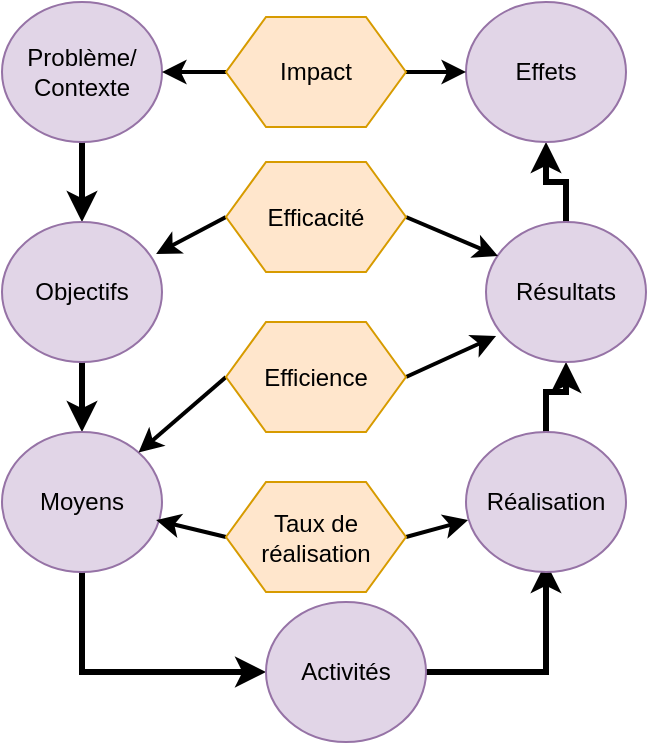 <mxfile version="22.0.6" type="github">
  <diagram name="Page-1" id="A2HgGOYnbQZKl4bB1F2a">
    <mxGraphModel dx="1050" dy="531" grid="1" gridSize="10" guides="1" tooltips="1" connect="1" arrows="1" fold="1" page="1" pageScale="1" pageWidth="827" pageHeight="1169" math="0" shadow="0">
      <root>
        <mxCell id="0" />
        <mxCell id="1" parent="0" />
        <mxCell id="Z3QHluoulCaiBbV5o6jy-8" style="edgeStyle=orthogonalEdgeStyle;rounded=0;orthogonalLoop=1;jettySize=auto;html=1;entryX=0.5;entryY=0;entryDx=0;entryDy=0;strokeWidth=3;" edge="1" parent="1" source="Z3QHluoulCaiBbV5o6jy-1" target="Z3QHluoulCaiBbV5o6jy-2">
          <mxGeometry relative="1" as="geometry" />
        </mxCell>
        <mxCell id="Z3QHluoulCaiBbV5o6jy-1" value="&lt;div&gt;Problème/&lt;/div&gt;&lt;div&gt;Contexte&lt;br&gt;&lt;/div&gt;" style="ellipse;whiteSpace=wrap;html=1;fillColor=#e1d5e7;strokeColor=#9673a6;" vertex="1" parent="1">
          <mxGeometry x="78" y="50" width="80" height="70" as="geometry" />
        </mxCell>
        <mxCell id="Z3QHluoulCaiBbV5o6jy-9" style="edgeStyle=orthogonalEdgeStyle;rounded=0;orthogonalLoop=1;jettySize=auto;html=1;entryX=0.5;entryY=0;entryDx=0;entryDy=0;strokeWidth=3;" edge="1" parent="1" source="Z3QHluoulCaiBbV5o6jy-2" target="Z3QHluoulCaiBbV5o6jy-3">
          <mxGeometry relative="1" as="geometry" />
        </mxCell>
        <mxCell id="Z3QHluoulCaiBbV5o6jy-2" value="&lt;div&gt;Objectifs&lt;br&gt;&lt;/div&gt;" style="ellipse;whiteSpace=wrap;html=1;fillColor=#e1d5e7;strokeColor=#9673a6;" vertex="1" parent="1">
          <mxGeometry x="78" y="160" width="80" height="70" as="geometry" />
        </mxCell>
        <mxCell id="Z3QHluoulCaiBbV5o6jy-10" style="edgeStyle=orthogonalEdgeStyle;rounded=0;orthogonalLoop=1;jettySize=auto;html=1;entryX=0;entryY=0.5;entryDx=0;entryDy=0;exitX=0.5;exitY=1;exitDx=0;exitDy=0;strokeWidth=3;" edge="1" parent="1" source="Z3QHluoulCaiBbV5o6jy-3" target="Z3QHluoulCaiBbV5o6jy-4">
          <mxGeometry relative="1" as="geometry" />
        </mxCell>
        <mxCell id="Z3QHluoulCaiBbV5o6jy-3" value="Moyens" style="ellipse;whiteSpace=wrap;html=1;fillColor=#e1d5e7;strokeColor=#9673a6;" vertex="1" parent="1">
          <mxGeometry x="78" y="265" width="80" height="70" as="geometry" />
        </mxCell>
        <mxCell id="Z3QHluoulCaiBbV5o6jy-11" style="edgeStyle=orthogonalEdgeStyle;rounded=0;orthogonalLoop=1;jettySize=auto;html=1;strokeWidth=3;entryX=0.5;entryY=0.929;entryDx=0;entryDy=0;entryPerimeter=0;" edge="1" parent="1" source="Z3QHluoulCaiBbV5o6jy-4" target="Z3QHluoulCaiBbV5o6jy-5">
          <mxGeometry relative="1" as="geometry">
            <mxPoint x="350" y="340" as="targetPoint" />
          </mxGeometry>
        </mxCell>
        <mxCell id="Z3QHluoulCaiBbV5o6jy-4" value="Activités" style="ellipse;whiteSpace=wrap;html=1;fillColor=#e1d5e7;strokeColor=#9673a6;" vertex="1" parent="1">
          <mxGeometry x="210" y="350" width="80" height="70" as="geometry" />
        </mxCell>
        <mxCell id="Z3QHluoulCaiBbV5o6jy-12" style="edgeStyle=orthogonalEdgeStyle;rounded=0;orthogonalLoop=1;jettySize=auto;html=1;entryX=0.5;entryY=1;entryDx=0;entryDy=0;strokeWidth=3;" edge="1" parent="1" source="Z3QHluoulCaiBbV5o6jy-5" target="Z3QHluoulCaiBbV5o6jy-6">
          <mxGeometry relative="1" as="geometry" />
        </mxCell>
        <mxCell id="Z3QHluoulCaiBbV5o6jy-5" value="Réalisation" style="ellipse;whiteSpace=wrap;html=1;fillColor=#e1d5e7;strokeColor=#9673a6;" vertex="1" parent="1">
          <mxGeometry x="310" y="265" width="80" height="70" as="geometry" />
        </mxCell>
        <mxCell id="Z3QHluoulCaiBbV5o6jy-13" style="edgeStyle=orthogonalEdgeStyle;rounded=0;orthogonalLoop=1;jettySize=auto;html=1;entryX=0.5;entryY=1;entryDx=0;entryDy=0;strokeWidth=3;" edge="1" parent="1" source="Z3QHluoulCaiBbV5o6jy-6" target="Z3QHluoulCaiBbV5o6jy-7">
          <mxGeometry relative="1" as="geometry" />
        </mxCell>
        <mxCell id="Z3QHluoulCaiBbV5o6jy-6" value="Résultats" style="ellipse;whiteSpace=wrap;html=1;fillColor=#e1d5e7;strokeColor=#9673a6;" vertex="1" parent="1">
          <mxGeometry x="320" y="160" width="80" height="70" as="geometry" />
        </mxCell>
        <mxCell id="Z3QHluoulCaiBbV5o6jy-7" value="Effets" style="ellipse;whiteSpace=wrap;html=1;fillColor=#e1d5e7;strokeColor=#9673a6;" vertex="1" parent="1">
          <mxGeometry x="310" y="50" width="80" height="70" as="geometry" />
        </mxCell>
        <mxCell id="Z3QHluoulCaiBbV5o6jy-19" value="" style="edgeStyle=orthogonalEdgeStyle;rounded=0;orthogonalLoop=1;jettySize=auto;html=1;strokeWidth=2;" edge="1" parent="1" source="Z3QHluoulCaiBbV5o6jy-16" target="Z3QHluoulCaiBbV5o6jy-7">
          <mxGeometry relative="1" as="geometry" />
        </mxCell>
        <mxCell id="Z3QHluoulCaiBbV5o6jy-21" style="edgeStyle=orthogonalEdgeStyle;rounded=0;orthogonalLoop=1;jettySize=auto;html=1;entryX=1;entryY=0.5;entryDx=0;entryDy=0;strokeWidth=2;" edge="1" parent="1" source="Z3QHluoulCaiBbV5o6jy-16" target="Z3QHluoulCaiBbV5o6jy-1">
          <mxGeometry relative="1" as="geometry" />
        </mxCell>
        <mxCell id="Z3QHluoulCaiBbV5o6jy-16" value="Impact" style="shape=hexagon;perimeter=hexagonPerimeter2;whiteSpace=wrap;html=1;fixedSize=1;fillColor=#ffe6cc;strokeColor=#d79b00;" vertex="1" parent="1">
          <mxGeometry x="190" y="57.5" width="90" height="55" as="geometry" />
        </mxCell>
        <mxCell id="Z3QHluoulCaiBbV5o6jy-28" style="rounded=0;orthogonalLoop=1;jettySize=auto;html=1;exitX=1;exitY=0.5;exitDx=0;exitDy=0;strokeWidth=2;entryX=0.013;entryY=0.629;entryDx=0;entryDy=0;entryPerimeter=0;" edge="1" parent="1" source="Z3QHluoulCaiBbV5o6jy-22" target="Z3QHluoulCaiBbV5o6jy-5">
          <mxGeometry relative="1" as="geometry">
            <mxPoint x="310" y="300" as="targetPoint" />
          </mxGeometry>
        </mxCell>
        <mxCell id="Z3QHluoulCaiBbV5o6jy-29" style="rounded=0;orthogonalLoop=1;jettySize=auto;html=1;exitX=0;exitY=0.5;exitDx=0;exitDy=0;strokeWidth=2;entryX=0.963;entryY=0.629;entryDx=0;entryDy=0;entryPerimeter=0;" edge="1" parent="1" source="Z3QHluoulCaiBbV5o6jy-22" target="Z3QHluoulCaiBbV5o6jy-3">
          <mxGeometry relative="1" as="geometry">
            <mxPoint x="170" y="310" as="targetPoint" />
          </mxGeometry>
        </mxCell>
        <mxCell id="Z3QHluoulCaiBbV5o6jy-22" value="Taux de réalisation" style="shape=hexagon;perimeter=hexagonPerimeter2;whiteSpace=wrap;html=1;fixedSize=1;fillColor=#ffe6cc;strokeColor=#d79b00;" vertex="1" parent="1">
          <mxGeometry x="190" y="290" width="90" height="55" as="geometry" />
        </mxCell>
        <mxCell id="Z3QHluoulCaiBbV5o6jy-27" style="rounded=0;orthogonalLoop=1;jettySize=auto;html=1;entryX=0.075;entryY=0.243;entryDx=0;entryDy=0;strokeWidth=2;exitX=1;exitY=0.5;exitDx=0;exitDy=0;entryPerimeter=0;" edge="1" parent="1" source="Z3QHluoulCaiBbV5o6jy-23" target="Z3QHluoulCaiBbV5o6jy-6">
          <mxGeometry relative="1" as="geometry" />
        </mxCell>
        <mxCell id="Z3QHluoulCaiBbV5o6jy-30" style="rounded=0;orthogonalLoop=1;jettySize=auto;html=1;exitX=0;exitY=0.5;exitDx=0;exitDy=0;entryX=0.963;entryY=0.229;entryDx=0;entryDy=0;entryPerimeter=0;strokeWidth=2;" edge="1" parent="1" source="Z3QHluoulCaiBbV5o6jy-23" target="Z3QHluoulCaiBbV5o6jy-2">
          <mxGeometry relative="1" as="geometry">
            <mxPoint x="160" y="180" as="targetPoint" />
          </mxGeometry>
        </mxCell>
        <mxCell id="Z3QHluoulCaiBbV5o6jy-23" value="Efficacité" style="shape=hexagon;perimeter=hexagonPerimeter2;whiteSpace=wrap;html=1;fixedSize=1;fillColor=#ffe6cc;strokeColor=#d79b00;" vertex="1" parent="1">
          <mxGeometry x="190" y="130" width="90" height="55" as="geometry" />
        </mxCell>
        <mxCell id="Z3QHluoulCaiBbV5o6jy-26" style="rounded=0;orthogonalLoop=1;jettySize=auto;html=1;entryX=0.063;entryY=0.814;entryDx=0;entryDy=0;strokeWidth=2;exitX=1;exitY=0.5;exitDx=0;exitDy=0;entryPerimeter=0;" edge="1" parent="1" source="Z3QHluoulCaiBbV5o6jy-25" target="Z3QHluoulCaiBbV5o6jy-6">
          <mxGeometry relative="1" as="geometry" />
        </mxCell>
        <mxCell id="Z3QHluoulCaiBbV5o6jy-31" value="" style="rounded=0;orthogonalLoop=1;jettySize=auto;html=1;exitX=0;exitY=0.5;exitDx=0;exitDy=0;entryX=1;entryY=0;entryDx=0;entryDy=0;strokeWidth=2;" edge="1" parent="1" source="Z3QHluoulCaiBbV5o6jy-25" target="Z3QHluoulCaiBbV5o6jy-3">
          <mxGeometry relative="1" as="geometry" />
        </mxCell>
        <mxCell id="Z3QHluoulCaiBbV5o6jy-25" value="Efficience" style="shape=hexagon;perimeter=hexagonPerimeter2;whiteSpace=wrap;html=1;fixedSize=1;fillColor=#ffe6cc;strokeColor=#d79b00;" vertex="1" parent="1">
          <mxGeometry x="190" y="210" width="90" height="55" as="geometry" />
        </mxCell>
      </root>
    </mxGraphModel>
  </diagram>
</mxfile>
